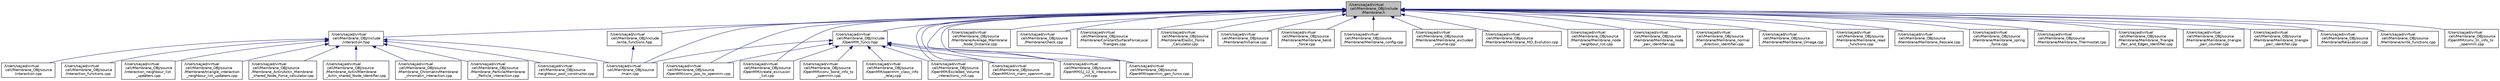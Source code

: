 digraph "/Users/sajjad/virtual cell/Membrane_OBJ/include/Membrane.h"
{
 // LATEX_PDF_SIZE
  edge [fontname="Helvetica",fontsize="10",labelfontname="Helvetica",labelfontsize="10"];
  node [fontname="Helvetica",fontsize="10",shape=record];
  Node14 [label="/Users/sajjad/virtual\l cell/Membrane_OBJ/include\l/Membrane.h",height=0.2,width=0.4,color="black", fillcolor="grey75", style="filled", fontcolor="black",tooltip=" "];
  Node14 -> Node15 [dir="back",color="midnightblue",fontsize="10",style="solid"];
  Node15 [label="/Users/sajjad/virtual\l cell/Membrane_OBJ/include\l/interaction.hpp",height=0.2,width=0.4,color="black", fillcolor="white", style="filled",URL="$interaction_8hpp.html",tooltip=" "];
  Node15 -> Node16 [dir="back",color="midnightblue",fontsize="10",style="solid"];
  Node16 [label="/Users/sajjad/virtual\l cell/Membrane_OBJ/source\l/interaction.cpp",height=0.2,width=0.4,color="black", fillcolor="white", style="filled",URL="$interaction_8cpp.html",tooltip=" "];
  Node15 -> Node17 [dir="back",color="midnightblue",fontsize="10",style="solid"];
  Node17 [label="/Users/sajjad/virtual\l cell/Membrane_OBJ/source\l/Interaction_functions.cpp",height=0.2,width=0.4,color="black", fillcolor="white", style="filled",URL="$Interaction__functions_8cpp.html",tooltip=" "];
  Node15 -> Node18 [dir="back",color="midnightblue",fontsize="10",style="solid"];
  Node18 [label="/Users/sajjad/virtual\l cell/Membrane_OBJ/source\l/interaction_neighbour_list\l_updaters.cpp",height=0.2,width=0.4,color="black", fillcolor="white", style="filled",URL="$interaction__neighbour__list__updaters_8cpp.html",tooltip=" "];
  Node15 -> Node19 [dir="back",color="midnightblue",fontsize="10",style="solid"];
  Node19 [label="/Users/sajjad/virtual\l cell/Membrane_OBJ/source\l/main.cpp",height=0.2,width=0.4,color="black", fillcolor="white", style="filled",URL="$main_8cpp.html",tooltip=" "];
  Node15 -> Node20 [dir="back",color="midnightblue",fontsize="10",style="solid"];
  Node20 [label="/Users/sajjad/virtual\l cell/Membrane_OBJ/source\l/Membrane/triangle_interaction\l_neighbour_list_updaters.cpp",height=0.2,width=0.4,color="black", fillcolor="white", style="filled",URL="$triangle__interaction__neighbour__list__updaters_8cpp.html",tooltip=" "];
  Node15 -> Node21 [dir="back",color="midnightblue",fontsize="10",style="solid"];
  Node21 [label="/Users/sajjad/virtual\l cell/Membrane_OBJ/source\l/Membrane_Actin/Actin_Membrane\l_shared_Node_Force_calculator.cpp",height=0.2,width=0.4,color="black", fillcolor="white", style="filled",URL="$Actin__Membrane__shared__Node__Force__calculator_8cpp.html",tooltip=" "];
  Node15 -> Node22 [dir="back",color="midnightblue",fontsize="10",style="solid"];
  Node22 [label="/Users/sajjad/virtual\l cell/Membrane_OBJ/source\l/Membrane_Actin/Membrane\l_Actin_shared_Node_Identifier.cpp",height=0.2,width=0.4,color="black", fillcolor="white", style="filled",URL="$Membrane__Actin__shared__Node__Identifier_8cpp.html",tooltip=" "];
  Node15 -> Node23 [dir="back",color="midnightblue",fontsize="10",style="solid"];
  Node23 [label="/Users/sajjad/virtual\l cell/Membrane_OBJ/source\l/Membrane_Chromatin/Membrane\l_chromatin_interaction.cpp",height=0.2,width=0.4,color="black", fillcolor="white", style="filled",URL="$Membrane__chromatin__interaction_8cpp.html",tooltip=" "];
  Node15 -> Node24 [dir="back",color="midnightblue",fontsize="10",style="solid"];
  Node24 [label="/Users/sajjad/virtual\l cell/Membrane_OBJ/source\l/Membrane_Particle/Membrane\l_Particle_interaction.cpp",height=0.2,width=0.4,color="black", fillcolor="white", style="filled",URL="$Membrane__Particle__interaction_8cpp.html",tooltip=" "];
  Node15 -> Node25 [dir="back",color="midnightblue",fontsize="10",style="solid"];
  Node25 [label="/Users/sajjad/virtual\l cell/Membrane_OBJ/source\l/neighbour_pool_constructor.cpp",height=0.2,width=0.4,color="black", fillcolor="white", style="filled",URL="$neighbour__pool__constructor_8cpp.html",tooltip=" "];
  Node14 -> Node26 [dir="back",color="midnightblue",fontsize="10",style="solid"];
  Node26 [label="/Users/sajjad/virtual\l cell/Membrane_OBJ/include\l/OpenMM_funcs.hpp",height=0.2,width=0.4,color="black", fillcolor="white", style="filled",URL="$OpenMM__funcs_8hpp.html",tooltip=" "];
  Node26 -> Node19 [dir="back",color="midnightblue",fontsize="10",style="solid"];
  Node26 -> Node27 [dir="back",color="midnightblue",fontsize="10",style="solid"];
  Node27 [label="/Users/sajjad/virtual\l cell/Membrane_OBJ/source\l/OpenMM/conv_bond_info_to\l_openmm.cpp",height=0.2,width=0.4,color="black", fillcolor="white", style="filled",URL="$conv__bond__info__to__openmm_8cpp.html",tooltip=" "];
  Node26 -> Node28 [dir="back",color="midnightblue",fontsize="10",style="solid"];
  Node28 [label="/Users/sajjad/virtual\l cell/Membrane_OBJ/source\l/OpenMM/conv_pos_to_openmm.cpp",height=0.2,width=0.4,color="black", fillcolor="white", style="filled",URL="$conv__pos__to__openmm_8cpp.html",tooltip=" "];
  Node26 -> Node29 [dir="back",color="midnightblue",fontsize="10",style="solid"];
  Node29 [label="/Users/sajjad/virtual\l cell/Membrane_OBJ/source\l/OpenMM/create_exclusion\l_list.cpp",height=0.2,width=0.4,color="black", fillcolor="white", style="filled",URL="$create__exclusion__list_8cpp.html",tooltip=" "];
  Node26 -> Node30 [dir="back",color="midnightblue",fontsize="10",style="solid"];
  Node30 [label="/Users/sajjad/virtual\l cell/Membrane_OBJ/source\l/OpenMM/Excleded_Volume\l_interactions_init.cpp",height=0.2,width=0.4,color="black", fillcolor="white", style="filled",URL="$Excleded__Volume__interactions__init_8cpp.html",tooltip=" "];
  Node26 -> Node31 [dir="back",color="midnightblue",fontsize="10",style="solid"];
  Node31 [label="/Users/sajjad/virtual\l cell/Membrane_OBJ/source\l/OpenMM/init_mem_openmm.cpp",height=0.2,width=0.4,color="black", fillcolor="white", style="filled",URL="$init__mem__openmm_8cpp.html",tooltip=" "];
  Node26 -> Node32 [dir="back",color="midnightblue",fontsize="10",style="solid"];
  Node32 [label="/Users/sajjad/virtual\l cell/Membrane_OBJ/source\l/OpenMM/LJ_12_6_interactions\l_init.cpp",height=0.2,width=0.4,color="black", fillcolor="white", style="filled",URL="$LJ__12__6__interactions__init_8cpp.html",tooltip=" "];
  Node26 -> Node33 [dir="back",color="midnightblue",fontsize="10",style="solid"];
  Node33 [label="/Users/sajjad/virtual\l cell/Membrane_OBJ/source\l/OpenMM/openmm_class_info\l_relay.cpp",height=0.2,width=0.4,color="black", fillcolor="white", style="filled",URL="$openmm__class__info__relay_8cpp.html",tooltip=" "];
  Node26 -> Node34 [dir="back",color="midnightblue",fontsize="10",style="solid"];
  Node34 [label="/Users/sajjad/virtual\l cell/Membrane_OBJ/source\l/OpenMM/openmm_gen_funcs.cpp",height=0.2,width=0.4,color="black", fillcolor="white", style="filled",URL="$openmm__gen__funcs_8cpp.html",tooltip=" "];
  Node14 -> Node35 [dir="back",color="midnightblue",fontsize="10",style="solid"];
  Node35 [label="/Users/sajjad/virtual\l cell/Membrane_OBJ/include\l/write_functions.hpp",height=0.2,width=0.4,color="black", fillcolor="white", style="filled",URL="$write__functions_8hpp.html",tooltip=" "];
  Node35 -> Node19 [dir="back",color="midnightblue",fontsize="10",style="solid"];
  Node14 -> Node19 [dir="back",color="midnightblue",fontsize="10",style="solid"];
  Node14 -> Node36 [dir="back",color="midnightblue",fontsize="10",style="solid"];
  Node36 [label="/Users/sajjad/virtual\l cell/Membrane_OBJ/source\l/Membrane/Average_Membrane\l_Node_Distance.cpp",height=0.2,width=0.4,color="black", fillcolor="white", style="filled",URL="$Average__Membrane__Node__Distance_8cpp.html",tooltip=" "];
  Node14 -> Node37 [dir="back",color="midnightblue",fontsize="10",style="solid"];
  Node37 [label="/Users/sajjad/virtual\l cell/Membrane_OBJ/source\l/Membrane/check.cpp",height=0.2,width=0.4,color="black", fillcolor="white", style="filled",URL="$Membrane_2check_8cpp.html",tooltip=" "];
  Node14 -> Node38 [dir="back",color="midnightblue",fontsize="10",style="solid"];
  Node38 [label="/Users/sajjad/virtual\l cell/Membrane_OBJ/source\l/Membrane/ConstantSurfaceForceLocal\lTriangles.cpp",height=0.2,width=0.4,color="black", fillcolor="white", style="filled",URL="$ConstantSurfaceForceLocalTriangles_8cpp.html",tooltip=" "];
  Node14 -> Node39 [dir="back",color="midnightblue",fontsize="10",style="solid"];
  Node39 [label="/Users/sajjad/virtual\l cell/Membrane_OBJ/source\l/Membrane/Elastic_Force\l_Calculator.cpp",height=0.2,width=0.4,color="black", fillcolor="white", style="filled",URL="$Membrane_2Elastic__Force__Calculator_8cpp.html",tooltip=" "];
  Node14 -> Node40 [dir="back",color="midnightblue",fontsize="10",style="solid"];
  Node40 [label="/Users/sajjad/virtual\l cell/Membrane_OBJ/source\l/Membrane/Initialise.cpp",height=0.2,width=0.4,color="black", fillcolor="white", style="filled",URL="$Membrane_2Initialise_8cpp.html",tooltip=" "];
  Node14 -> Node41 [dir="back",color="midnightblue",fontsize="10",style="solid"];
  Node41 [label="/Users/sajjad/virtual\l cell/Membrane_OBJ/source\l/Membrane/Membrane_bend\l_force.cpp",height=0.2,width=0.4,color="black", fillcolor="white", style="filled",URL="$Membrane__bend__force_8cpp.html",tooltip=" "];
  Node14 -> Node42 [dir="back",color="midnightblue",fontsize="10",style="solid"];
  Node42 [label="/Users/sajjad/virtual\l cell/Membrane_OBJ/source\l/Membrane/Membrane_config.cpp",height=0.2,width=0.4,color="black", fillcolor="white", style="filled",URL="$Membrane__config_8cpp.html",tooltip=" "];
  Node14 -> Node43 [dir="back",color="midnightblue",fontsize="10",style="solid"];
  Node43 [label="/Users/sajjad/virtual\l cell/Membrane_OBJ/source\l/Membrane/Membrane_excluded\l_volume.cpp",height=0.2,width=0.4,color="black", fillcolor="white", style="filled",URL="$Membrane__excluded__volume_8cpp.html",tooltip=" "];
  Node14 -> Node44 [dir="back",color="midnightblue",fontsize="10",style="solid"];
  Node44 [label="/Users/sajjad/virtual\l cell/Membrane_OBJ/source\l/Membrane/Membrane_MD_Evolution.cpp",height=0.2,width=0.4,color="black", fillcolor="white", style="filled",URL="$Membrane__MD__Evolution_8cpp.html",tooltip=" "];
  Node14 -> Node45 [dir="back",color="midnightblue",fontsize="10",style="solid"];
  Node45 [label="/Users/sajjad/virtual\l cell/Membrane_OBJ/source\l/Membrane/Membrane_node\l_neighbour_list.cpp",height=0.2,width=0.4,color="black", fillcolor="white", style="filled",URL="$Membrane__node__neighbour__list_8cpp.html",tooltip=" "];
  Node14 -> Node46 [dir="back",color="midnightblue",fontsize="10",style="solid"];
  Node46 [label="/Users/sajjad/virtual\l cell/Membrane_OBJ/source\l/Membrane/Membrane_node\l_pair_identifier.cpp",height=0.2,width=0.4,color="black", fillcolor="white", style="filled",URL="$Membrane__node__pair__identifier_8cpp.html",tooltip=" "];
  Node14 -> Node47 [dir="back",color="midnightblue",fontsize="10",style="solid"];
  Node47 [label="/Users/sajjad/virtual\l cell/Membrane_OBJ/source\l/Membrane/Membrane_normal\l_direction_identifier.cpp",height=0.2,width=0.4,color="black", fillcolor="white", style="filled",URL="$Membrane__normal__direction__identifier_8cpp.html",tooltip=" "];
  Node14 -> Node48 [dir="back",color="midnightblue",fontsize="10",style="solid"];
  Node48 [label="/Users/sajjad/virtual\l cell/Membrane_OBJ/source\l/Membrane/Membrane_Omega.cpp",height=0.2,width=0.4,color="black", fillcolor="white", style="filled",URL="$Membrane__Omega_8cpp.html",tooltip=" "];
  Node14 -> Node49 [dir="back",color="midnightblue",fontsize="10",style="solid"];
  Node49 [label="/Users/sajjad/virtual\l cell/Membrane_OBJ/source\l/Membrane/Membrane_read\l_functions.cpp",height=0.2,width=0.4,color="black", fillcolor="white", style="filled",URL="$Membrane__read__functions_8cpp.html",tooltip=" "];
  Node14 -> Node50 [dir="back",color="midnightblue",fontsize="10",style="solid"];
  Node50 [label="/Users/sajjad/virtual\l cell/Membrane_OBJ/source\l/Membrane/Membrane_Rescale.cpp",height=0.2,width=0.4,color="black", fillcolor="white", style="filled",URL="$Membrane__Rescale_8cpp.html",tooltip=" "];
  Node14 -> Node51 [dir="back",color="midnightblue",fontsize="10",style="solid"];
  Node51 [label="/Users/sajjad/virtual\l cell/Membrane_OBJ/source\l/Membrane/Membrane_spring\l_force.cpp",height=0.2,width=0.4,color="black", fillcolor="white", style="filled",URL="$Membrane__spring__force_8cpp.html",tooltip=" "];
  Node14 -> Node52 [dir="back",color="midnightblue",fontsize="10",style="solid"];
  Node52 [label="/Users/sajjad/virtual\l cell/Membrane_OBJ/source\l/Membrane/Membrane_Thermostat.cpp",height=0.2,width=0.4,color="black", fillcolor="white", style="filled",URL="$Membrane__Thermostat_8cpp.html",tooltip=" "];
  Node14 -> Node53 [dir="back",color="midnightblue",fontsize="10",style="solid"];
  Node53 [label="/Users/sajjad/virtual\l cell/Membrane_OBJ/source\l/Membrane/Membrane_Triangle\l_Pair_and_Edges_Identifier.cpp",height=0.2,width=0.4,color="black", fillcolor="white", style="filled",URL="$Membrane__Triangle__Pair__and__Edges__Identifier_8cpp.html",tooltip=" "];
  Node14 -> Node54 [dir="back",color="midnightblue",fontsize="10",style="solid"];
  Node54 [label="/Users/sajjad/virtual\l cell/Membrane_OBJ/source\l/Membrane/Membrane_triangle\l_pair_counter.cpp",height=0.2,width=0.4,color="black", fillcolor="white", style="filled",URL="$Membrane__triangle__pair__counter_8cpp.html",tooltip=" "];
  Node14 -> Node55 [dir="back",color="midnightblue",fontsize="10",style="solid"];
  Node55 [label="/Users/sajjad/virtual\l cell/Membrane_OBJ/source\l/Membrane/Membrane_triangle\l_pair_identifier.cpp",height=0.2,width=0.4,color="black", fillcolor="white", style="filled",URL="$Membrane__triangle__pair__identifier_8cpp.html",tooltip=" "];
  Node14 -> Node56 [dir="back",color="midnightblue",fontsize="10",style="solid"];
  Node56 [label="/Users/sajjad/virtual\l cell/Membrane_OBJ/source\l/Membrane/Relaxation.cpp",height=0.2,width=0.4,color="black", fillcolor="white", style="filled",URL="$Relaxation_8cpp.html",tooltip=" "];
  Node14 -> Node57 [dir="back",color="midnightblue",fontsize="10",style="solid"];
  Node57 [label="/Users/sajjad/virtual\l cell/Membrane_OBJ/source\l/Membrane/write_functions.cpp",height=0.2,width=0.4,color="black", fillcolor="white", style="filled",URL="$Membrane_2write__functions_8cpp.html",tooltip=" "];
  Node14 -> Node28 [dir="back",color="midnightblue",fontsize="10",style="solid"];
  Node14 -> Node58 [dir="back",color="midnightblue",fontsize="10",style="solid"];
  Node58 [label="/Users/sajjad/virtual\l cell/Membrane_OBJ/source\l/OpenMM/conv_tri_info_to\l_openmm.cpp",height=0.2,width=0.4,color="black", fillcolor="white", style="filled",URL="$conv__tri__info__to__openmm_8cpp.html",tooltip=" "];
  Node14 -> Node29 [dir="back",color="midnightblue",fontsize="10",style="solid"];
  Node14 -> Node30 [dir="back",color="midnightblue",fontsize="10",style="solid"];
  Node14 -> Node31 [dir="back",color="midnightblue",fontsize="10",style="solid"];
  Node14 -> Node32 [dir="back",color="midnightblue",fontsize="10",style="solid"];
  Node14 -> Node34 [dir="back",color="midnightblue",fontsize="10",style="solid"];
}
